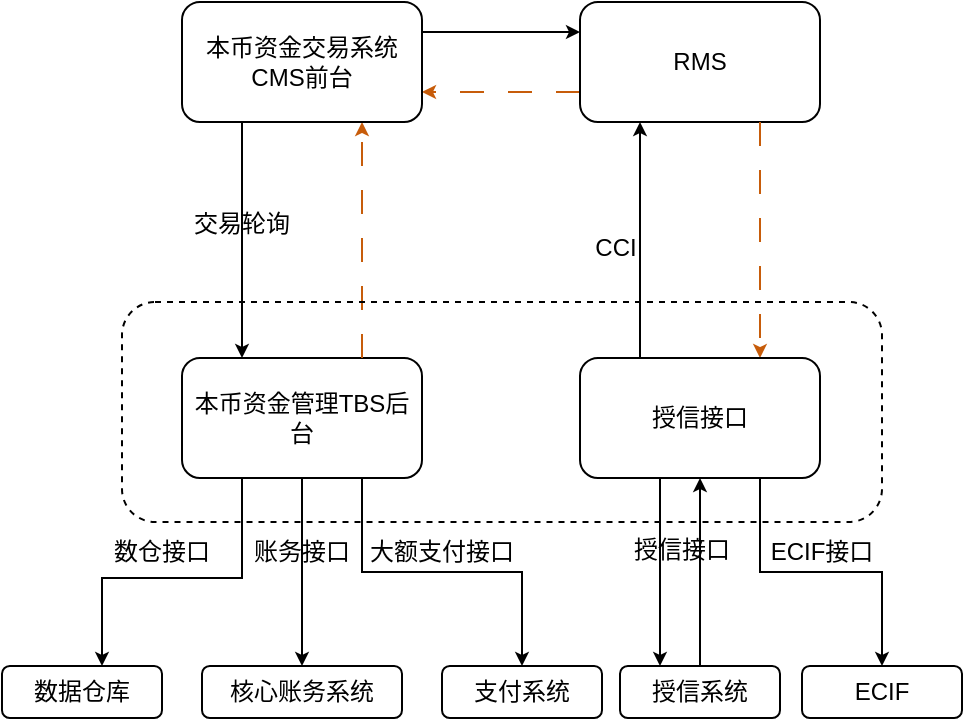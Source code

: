 <mxfile version="20.8.16" type="github">
  <diagram name="第 1 页" id="cNV2cXJWBwzcBS-IjUGi">
    <mxGraphModel dx="880" dy="438" grid="1" gridSize="10" guides="1" tooltips="1" connect="1" arrows="1" fold="1" page="1" pageScale="1" pageWidth="827" pageHeight="1169" math="0" shadow="0">
      <root>
        <mxCell id="0" />
        <mxCell id="1" parent="0" />
        <mxCell id="n2G_4QRYKkJpWBDmRzEd-3" style="edgeStyle=orthogonalEdgeStyle;rounded=0;orthogonalLoop=1;jettySize=auto;html=1;exitX=1;exitY=0.25;exitDx=0;exitDy=0;entryX=0;entryY=0.25;entryDx=0;entryDy=0;strokeWidth=1;endSize=4;" edge="1" parent="1" source="n2G_4QRYKkJpWBDmRzEd-1" target="n2G_4QRYKkJpWBDmRzEd-2">
          <mxGeometry relative="1" as="geometry" />
        </mxCell>
        <mxCell id="n2G_4QRYKkJpWBDmRzEd-4" style="edgeStyle=orthogonalEdgeStyle;rounded=0;orthogonalLoop=1;jettySize=auto;html=1;exitX=0;exitY=0.75;exitDx=0;exitDy=0;entryX=1;entryY=0.75;entryDx=0;entryDy=0;strokeWidth=1;dashed=1;dashPattern=12 12;fillColor=#fa6800;strokeColor=#C75C0A;endSize=4;" edge="1" parent="1" source="n2G_4QRYKkJpWBDmRzEd-2" target="n2G_4QRYKkJpWBDmRzEd-1">
          <mxGeometry relative="1" as="geometry" />
        </mxCell>
        <mxCell id="n2G_4QRYKkJpWBDmRzEd-2" value="RMS" style="rounded=1;whiteSpace=wrap;html=1;" vertex="1" parent="1">
          <mxGeometry x="319" y="122" width="120" height="60" as="geometry" />
        </mxCell>
        <mxCell id="n2G_4QRYKkJpWBDmRzEd-12" style="edgeStyle=orthogonalEdgeStyle;rounded=0;jumpStyle=none;orthogonalLoop=1;jettySize=auto;html=1;entryX=0.25;entryY=1;entryDx=0;entryDy=0;strokeColor=default;strokeWidth=1;startSize=6;endSize=4;exitX=0.25;exitY=0;exitDx=0;exitDy=0;" edge="1" parent="1" source="n2G_4QRYKkJpWBDmRzEd-24" target="n2G_4QRYKkJpWBDmRzEd-2">
          <mxGeometry relative="1" as="geometry">
            <mxPoint x="349" y="290" as="sourcePoint" />
          </mxGeometry>
        </mxCell>
        <mxCell id="n2G_4QRYKkJpWBDmRzEd-27" value="" style="edgeStyle=orthogonalEdgeStyle;rounded=0;jumpStyle=none;orthogonalLoop=1;jettySize=auto;html=1;strokeColor=default;strokeWidth=1;startSize=6;endSize=4;" edge="1" parent="1" source="n2G_4QRYKkJpWBDmRzEd-5" target="n2G_4QRYKkJpWBDmRzEd-26">
          <mxGeometry relative="1" as="geometry">
            <Array as="points">
              <mxPoint x="150" y="410" />
              <mxPoint x="80" y="410" />
            </Array>
          </mxGeometry>
        </mxCell>
        <mxCell id="n2G_4QRYKkJpWBDmRzEd-31" style="edgeStyle=orthogonalEdgeStyle;rounded=0;jumpStyle=none;orthogonalLoop=1;jettySize=auto;html=1;exitX=0.5;exitY=1;exitDx=0;exitDy=0;entryX=0.5;entryY=0;entryDx=0;entryDy=0;strokeColor=default;strokeWidth=1;startSize=6;endSize=4;" edge="1" parent="1" source="n2G_4QRYKkJpWBDmRzEd-5" target="n2G_4QRYKkJpWBDmRzEd-30">
          <mxGeometry relative="1" as="geometry">
            <Array as="points">
              <mxPoint x="180" y="454" />
            </Array>
          </mxGeometry>
        </mxCell>
        <mxCell id="n2G_4QRYKkJpWBDmRzEd-39" style="edgeStyle=orthogonalEdgeStyle;rounded=0;jumpStyle=none;orthogonalLoop=1;jettySize=auto;html=1;exitX=0.75;exitY=1;exitDx=0;exitDy=0;entryX=0.5;entryY=0;entryDx=0;entryDy=0;strokeColor=default;strokeWidth=1;startSize=6;endSize=4;" edge="1" parent="1" source="n2G_4QRYKkJpWBDmRzEd-5" target="n2G_4QRYKkJpWBDmRzEd-38">
          <mxGeometry relative="1" as="geometry" />
        </mxCell>
        <mxCell id="n2G_4QRYKkJpWBDmRzEd-5" value="本币资金管理TBS后台" style="whiteSpace=wrap;html=1;rounded=1;" vertex="1" parent="1">
          <mxGeometry x="120" y="300" width="120" height="60" as="geometry" />
        </mxCell>
        <mxCell id="n2G_4QRYKkJpWBDmRzEd-9" style="edgeStyle=orthogonalEdgeStyle;rounded=0;orthogonalLoop=1;jettySize=auto;html=1;entryX=0.75;entryY=1;entryDx=0;entryDy=0;strokeWidth=1;dashed=1;dashPattern=12 12;fillColor=#fa6800;strokeColor=#C75C0A;exitX=0.75;exitY=0;exitDx=0;exitDy=0;endSize=4;startSize=6;jumpStyle=line;" edge="1" parent="1" source="n2G_4QRYKkJpWBDmRzEd-5" target="n2G_4QRYKkJpWBDmRzEd-1">
          <mxGeometry relative="1" as="geometry">
            <mxPoint x="354" y="240" as="sourcePoint" />
            <mxPoint x="240" y="240" as="targetPoint" />
          </mxGeometry>
        </mxCell>
        <mxCell id="n2G_4QRYKkJpWBDmRzEd-10" value="交易轮询" style="text;strokeColor=none;align=center;fillColor=none;html=1;verticalAlign=middle;whiteSpace=wrap;rounded=0;" vertex="1" parent="1">
          <mxGeometry x="120" y="218" width="60" height="30" as="geometry" />
        </mxCell>
        <mxCell id="n2G_4QRYKkJpWBDmRzEd-17" value="CCI" style="text;strokeColor=none;align=center;fillColor=none;html=1;verticalAlign=middle;whiteSpace=wrap;rounded=0;" vertex="1" parent="1">
          <mxGeometry x="307" y="230" width="60" height="30" as="geometry" />
        </mxCell>
        <mxCell id="n2G_4QRYKkJpWBDmRzEd-59" style="edgeStyle=orthogonalEdgeStyle;rounded=0;jumpStyle=none;orthogonalLoop=1;jettySize=auto;html=1;exitX=0.25;exitY=1;exitDx=0;exitDy=0;strokeColor=default;strokeWidth=1;startSize=6;endSize=4;entryX=0.25;entryY=0;entryDx=0;entryDy=0;" edge="1" parent="1" source="n2G_4QRYKkJpWBDmRzEd-1" target="n2G_4QRYKkJpWBDmRzEd-5">
          <mxGeometry relative="1" as="geometry">
            <mxPoint x="280" y="272" as="targetPoint" />
          </mxGeometry>
        </mxCell>
        <mxCell id="n2G_4QRYKkJpWBDmRzEd-1" value="本币资金交易系统CMS前台" style="rounded=1;whiteSpace=wrap;html=1;" vertex="1" parent="1">
          <mxGeometry x="120" y="122" width="120" height="60" as="geometry" />
        </mxCell>
        <mxCell id="n2G_4QRYKkJpWBDmRzEd-23" style="edgeStyle=orthogonalEdgeStyle;rounded=0;orthogonalLoop=1;jettySize=auto;html=1;strokeWidth=1;dashed=1;dashPattern=12 12;fillColor=#fa6800;strokeColor=#C75C0A;exitX=0.75;exitY=1;exitDx=0;exitDy=0;endSize=4;startSize=6;jumpStyle=line;" edge="1" parent="1" source="n2G_4QRYKkJpWBDmRzEd-2">
          <mxGeometry relative="1" as="geometry">
            <mxPoint x="375" y="358" as="sourcePoint" />
            <mxPoint x="409" y="300" as="targetPoint" />
          </mxGeometry>
        </mxCell>
        <mxCell id="n2G_4QRYKkJpWBDmRzEd-44" style="edgeStyle=orthogonalEdgeStyle;rounded=0;jumpStyle=none;orthogonalLoop=1;jettySize=auto;html=1;exitX=0.75;exitY=1;exitDx=0;exitDy=0;strokeColor=default;strokeWidth=1;startSize=6;endSize=4;" edge="1" parent="1" source="n2G_4QRYKkJpWBDmRzEd-24" target="n2G_4QRYKkJpWBDmRzEd-45">
          <mxGeometry relative="1" as="geometry">
            <mxPoint x="379" y="454" as="targetPoint" />
          </mxGeometry>
        </mxCell>
        <mxCell id="n2G_4QRYKkJpWBDmRzEd-57" style="edgeStyle=orthogonalEdgeStyle;rounded=0;jumpStyle=none;orthogonalLoop=1;jettySize=auto;html=1;exitX=0.25;exitY=1;exitDx=0;exitDy=0;entryX=0.25;entryY=0;entryDx=0;entryDy=0;strokeColor=default;strokeWidth=1;startSize=6;endSize=4;" edge="1" parent="1" source="n2G_4QRYKkJpWBDmRzEd-24" target="n2G_4QRYKkJpWBDmRzEd-43">
          <mxGeometry relative="1" as="geometry">
            <Array as="points">
              <mxPoint x="359" y="360" />
            </Array>
          </mxGeometry>
        </mxCell>
        <mxCell id="n2G_4QRYKkJpWBDmRzEd-24" value="授信接口" style="whiteSpace=wrap;html=1;rounded=1;" vertex="1" parent="1">
          <mxGeometry x="319" y="300" width="120" height="60" as="geometry" />
        </mxCell>
        <mxCell id="n2G_4QRYKkJpWBDmRzEd-26" value="数据仓库" style="whiteSpace=wrap;html=1;rounded=1;" vertex="1" parent="1">
          <mxGeometry x="30" y="454" width="80" height="26" as="geometry" />
        </mxCell>
        <mxCell id="n2G_4QRYKkJpWBDmRzEd-28" value="数仓接口" style="text;strokeColor=none;align=center;fillColor=none;html=1;verticalAlign=middle;whiteSpace=wrap;rounded=0;" vertex="1" parent="1">
          <mxGeometry x="80" y="382" width="60" height="30" as="geometry" />
        </mxCell>
        <mxCell id="n2G_4QRYKkJpWBDmRzEd-30" value="核心账务系统" style="whiteSpace=wrap;html=1;rounded=1;shadow=0;fillColor=none;" vertex="1" parent="1">
          <mxGeometry x="130" y="454" width="100" height="26" as="geometry" />
        </mxCell>
        <mxCell id="n2G_4QRYKkJpWBDmRzEd-34" value="账务接口" style="text;strokeColor=none;align=center;fillColor=none;html=1;verticalAlign=middle;whiteSpace=wrap;rounded=0;" vertex="1" parent="1">
          <mxGeometry x="150" y="382" width="60" height="30" as="geometry" />
        </mxCell>
        <mxCell id="n2G_4QRYKkJpWBDmRzEd-38" value="支付系统" style="whiteSpace=wrap;html=1;rounded=1;shadow=0;fillColor=none;" vertex="1" parent="1">
          <mxGeometry x="250" y="454" width="80" height="26" as="geometry" />
        </mxCell>
        <mxCell id="n2G_4QRYKkJpWBDmRzEd-40" value="大额支付接口" style="text;strokeColor=none;align=center;fillColor=none;html=1;verticalAlign=middle;whiteSpace=wrap;rounded=0;" vertex="1" parent="1">
          <mxGeometry x="210" y="382" width="80" height="30" as="geometry" />
        </mxCell>
        <mxCell id="n2G_4QRYKkJpWBDmRzEd-54" style="edgeStyle=orthogonalEdgeStyle;rounded=0;jumpStyle=none;orthogonalLoop=1;jettySize=auto;html=1;exitX=0.5;exitY=0;exitDx=0;exitDy=0;strokeColor=default;strokeWidth=1;startSize=6;endSize=4;entryX=0.5;entryY=1;entryDx=0;entryDy=0;" edge="1" parent="1" source="n2G_4QRYKkJpWBDmRzEd-43" target="n2G_4QRYKkJpWBDmRzEd-24">
          <mxGeometry relative="1" as="geometry">
            <mxPoint x="379" y="370" as="targetPoint" />
          </mxGeometry>
        </mxCell>
        <mxCell id="n2G_4QRYKkJpWBDmRzEd-43" value="授信系统" style="whiteSpace=wrap;html=1;rounded=1;shadow=0;fillColor=none;" vertex="1" parent="1">
          <mxGeometry x="339" y="454" width="80" height="26" as="geometry" />
        </mxCell>
        <mxCell id="n2G_4QRYKkJpWBDmRzEd-45" value="ECIF" style="whiteSpace=wrap;html=1;rounded=1;shadow=0;fillColor=none;" vertex="1" parent="1">
          <mxGeometry x="430" y="454" width="80" height="26" as="geometry" />
        </mxCell>
        <mxCell id="n2G_4QRYKkJpWBDmRzEd-49" value="ECIF接口" style="text;strokeColor=none;align=center;fillColor=none;html=1;verticalAlign=middle;whiteSpace=wrap;rounded=0;" vertex="1" parent="1">
          <mxGeometry x="400" y="382" width="80" height="30" as="geometry" />
        </mxCell>
        <mxCell id="n2G_4QRYKkJpWBDmRzEd-47" value="授信接口" style="text;strokeColor=none;align=center;fillColor=none;html=1;verticalAlign=middle;whiteSpace=wrap;rounded=0;" vertex="1" parent="1">
          <mxGeometry x="330" y="381" width="80" height="30" as="geometry" />
        </mxCell>
        <mxCell id="n2G_4QRYKkJpWBDmRzEd-61" value="" style="rounded=1;whiteSpace=wrap;html=1;shadow=0;dashed=1;fillColor=none;" vertex="1" parent="1">
          <mxGeometry x="90" y="272" width="380" height="110" as="geometry" />
        </mxCell>
      </root>
    </mxGraphModel>
  </diagram>
</mxfile>
